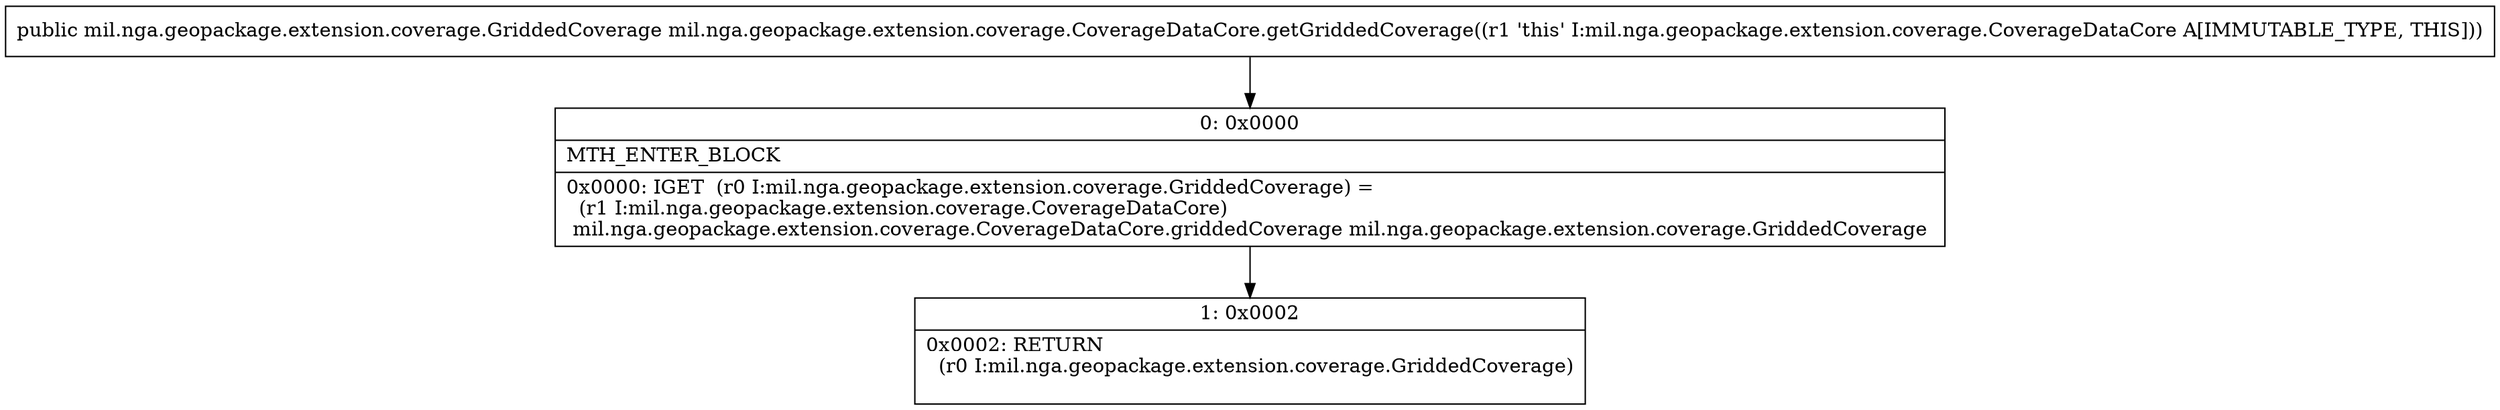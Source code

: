 digraph "CFG formil.nga.geopackage.extension.coverage.CoverageDataCore.getGriddedCoverage()Lmil\/nga\/geopackage\/extension\/coverage\/GriddedCoverage;" {
Node_0 [shape=record,label="{0\:\ 0x0000|MTH_ENTER_BLOCK\l|0x0000: IGET  (r0 I:mil.nga.geopackage.extension.coverage.GriddedCoverage) = \l  (r1 I:mil.nga.geopackage.extension.coverage.CoverageDataCore)\l mil.nga.geopackage.extension.coverage.CoverageDataCore.griddedCoverage mil.nga.geopackage.extension.coverage.GriddedCoverage \l}"];
Node_1 [shape=record,label="{1\:\ 0x0002|0x0002: RETURN  \l  (r0 I:mil.nga.geopackage.extension.coverage.GriddedCoverage)\l \l}"];
MethodNode[shape=record,label="{public mil.nga.geopackage.extension.coverage.GriddedCoverage mil.nga.geopackage.extension.coverage.CoverageDataCore.getGriddedCoverage((r1 'this' I:mil.nga.geopackage.extension.coverage.CoverageDataCore A[IMMUTABLE_TYPE, THIS])) }"];
MethodNode -> Node_0;
Node_0 -> Node_1;
}

